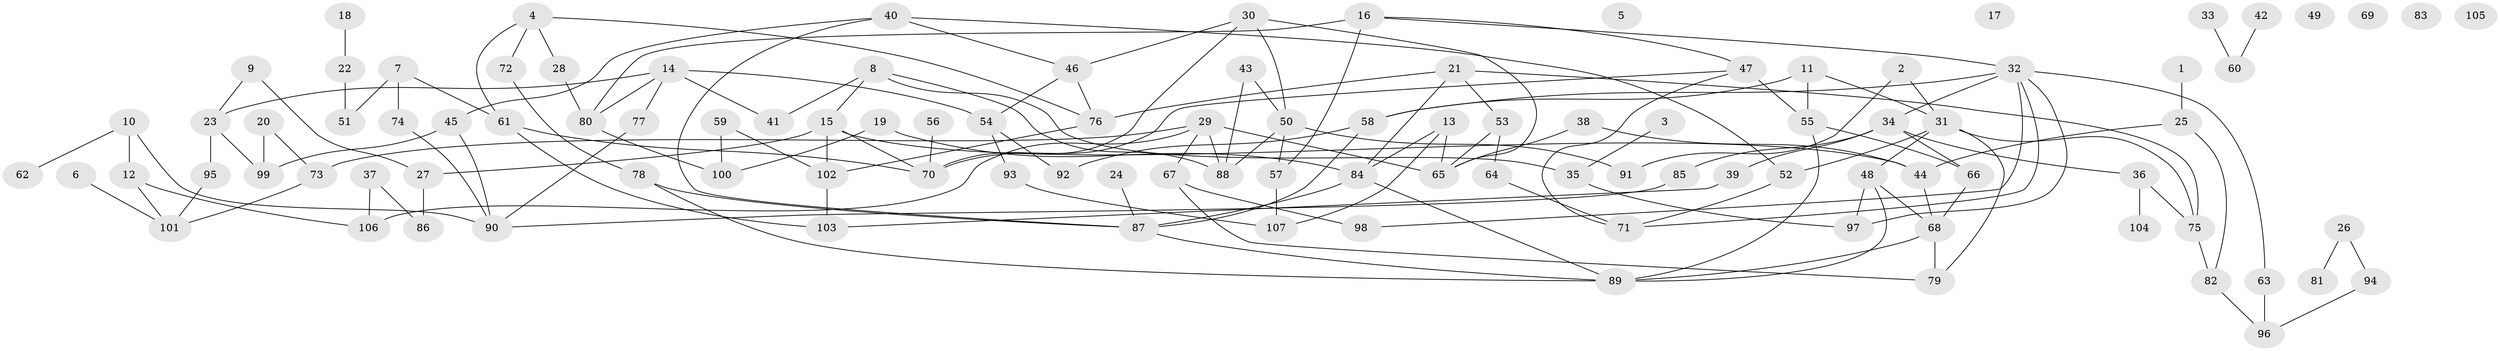 // Generated by graph-tools (version 1.1) at 2025/39/03/09/25 04:39:28]
// undirected, 107 vertices, 154 edges
graph export_dot {
graph [start="1"]
  node [color=gray90,style=filled];
  1;
  2;
  3;
  4;
  5;
  6;
  7;
  8;
  9;
  10;
  11;
  12;
  13;
  14;
  15;
  16;
  17;
  18;
  19;
  20;
  21;
  22;
  23;
  24;
  25;
  26;
  27;
  28;
  29;
  30;
  31;
  32;
  33;
  34;
  35;
  36;
  37;
  38;
  39;
  40;
  41;
  42;
  43;
  44;
  45;
  46;
  47;
  48;
  49;
  50;
  51;
  52;
  53;
  54;
  55;
  56;
  57;
  58;
  59;
  60;
  61;
  62;
  63;
  64;
  65;
  66;
  67;
  68;
  69;
  70;
  71;
  72;
  73;
  74;
  75;
  76;
  77;
  78;
  79;
  80;
  81;
  82;
  83;
  84;
  85;
  86;
  87;
  88;
  89;
  90;
  91;
  92;
  93;
  94;
  95;
  96;
  97;
  98;
  99;
  100;
  101;
  102;
  103;
  104;
  105;
  106;
  107;
  1 -- 25;
  2 -- 31;
  2 -- 91;
  3 -- 35;
  4 -- 28;
  4 -- 61;
  4 -- 72;
  4 -- 76;
  6 -- 101;
  7 -- 51;
  7 -- 61;
  7 -- 74;
  8 -- 15;
  8 -- 35;
  8 -- 41;
  8 -- 88;
  9 -- 23;
  9 -- 27;
  10 -- 12;
  10 -- 62;
  10 -- 90;
  11 -- 31;
  11 -- 55;
  11 -- 58;
  12 -- 101;
  12 -- 106;
  13 -- 65;
  13 -- 84;
  13 -- 107;
  14 -- 23;
  14 -- 41;
  14 -- 54;
  14 -- 77;
  14 -- 80;
  15 -- 27;
  15 -- 44;
  15 -- 70;
  15 -- 102;
  16 -- 32;
  16 -- 47;
  16 -- 57;
  16 -- 80;
  18 -- 22;
  19 -- 84;
  19 -- 100;
  20 -- 73;
  20 -- 99;
  21 -- 53;
  21 -- 75;
  21 -- 76;
  21 -- 84;
  22 -- 51;
  23 -- 95;
  23 -- 99;
  24 -- 87;
  25 -- 44;
  25 -- 82;
  26 -- 81;
  26 -- 94;
  27 -- 86;
  28 -- 80;
  29 -- 65;
  29 -- 67;
  29 -- 73;
  29 -- 88;
  29 -- 106;
  30 -- 46;
  30 -- 50;
  30 -- 65;
  30 -- 70;
  31 -- 48;
  31 -- 52;
  31 -- 75;
  31 -- 79;
  32 -- 34;
  32 -- 58;
  32 -- 63;
  32 -- 71;
  32 -- 97;
  32 -- 98;
  33 -- 60;
  34 -- 36;
  34 -- 39;
  34 -- 66;
  34 -- 85;
  35 -- 97;
  36 -- 75;
  36 -- 104;
  37 -- 86;
  37 -- 106;
  38 -- 44;
  38 -- 65;
  39 -- 103;
  40 -- 45;
  40 -- 46;
  40 -- 52;
  40 -- 87;
  42 -- 60;
  43 -- 50;
  43 -- 88;
  44 -- 68;
  45 -- 90;
  45 -- 99;
  46 -- 54;
  46 -- 76;
  47 -- 55;
  47 -- 70;
  47 -- 71;
  48 -- 68;
  48 -- 89;
  48 -- 97;
  50 -- 57;
  50 -- 88;
  50 -- 91;
  52 -- 71;
  53 -- 64;
  53 -- 65;
  54 -- 92;
  54 -- 93;
  55 -- 66;
  55 -- 89;
  56 -- 70;
  57 -- 107;
  58 -- 87;
  58 -- 92;
  59 -- 100;
  59 -- 102;
  61 -- 70;
  61 -- 103;
  63 -- 96;
  64 -- 71;
  66 -- 68;
  67 -- 79;
  67 -- 98;
  68 -- 79;
  68 -- 89;
  72 -- 78;
  73 -- 101;
  74 -- 90;
  75 -- 82;
  76 -- 102;
  77 -- 90;
  78 -- 87;
  78 -- 89;
  80 -- 100;
  82 -- 96;
  84 -- 87;
  84 -- 89;
  85 -- 90;
  87 -- 89;
  93 -- 107;
  94 -- 96;
  95 -- 101;
  102 -- 103;
}

